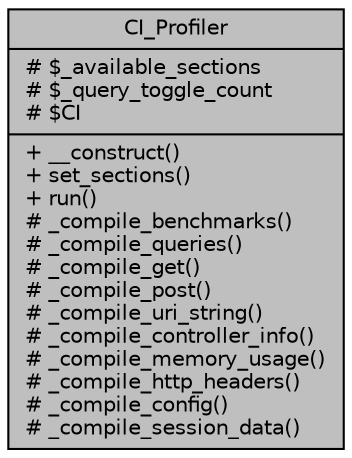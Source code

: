 digraph "CI_Profiler"
{
 // LATEX_PDF_SIZE
  edge [fontname="Helvetica",fontsize="10",labelfontname="Helvetica",labelfontsize="10"];
  node [fontname="Helvetica",fontsize="10",shape=record];
  Node1 [label="{CI_Profiler\n|# $_available_sections\l# $_query_toggle_count\l# $CI\l|+ __construct()\l+ set_sections()\l+ run()\l# _compile_benchmarks()\l# _compile_queries()\l# _compile_get()\l# _compile_post()\l# _compile_uri_string()\l# _compile_controller_info()\l# _compile_memory_usage()\l# _compile_http_headers()\l# _compile_config()\l# _compile_session_data()\l}",height=0.2,width=0.4,color="black", fillcolor="grey75", style="filled", fontcolor="black",tooltip=" "];
}
